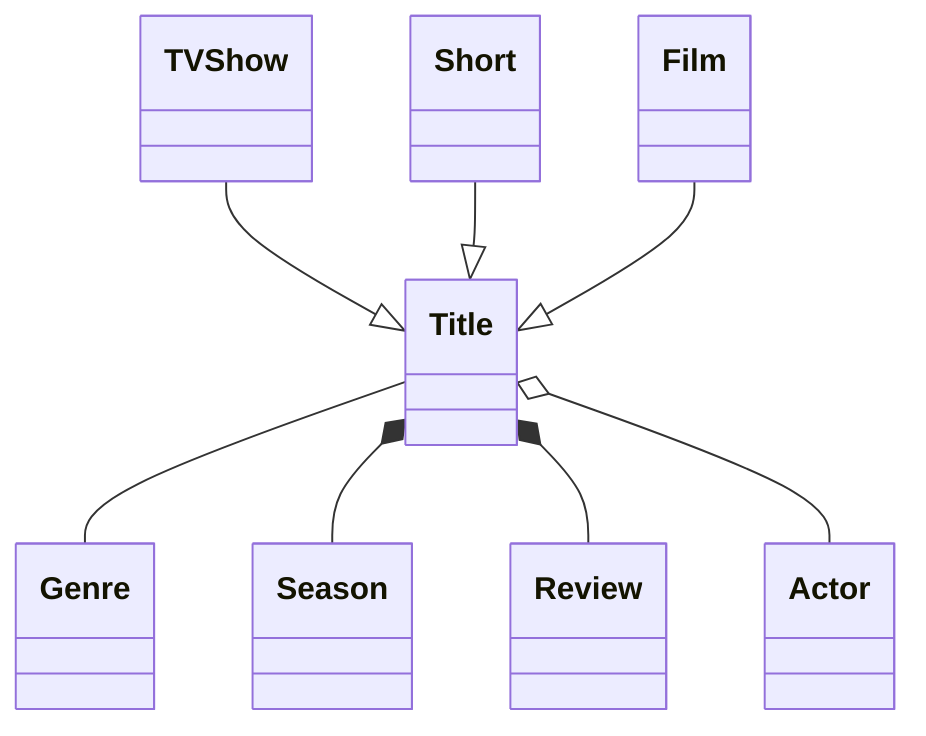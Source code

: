 classDiagram
    Title -- Genre
    Title *-- Season
    Title *-- Review
    Title o-- Actor


    TV Show --|> Title
    Short --|> Title
    Film --|> Title